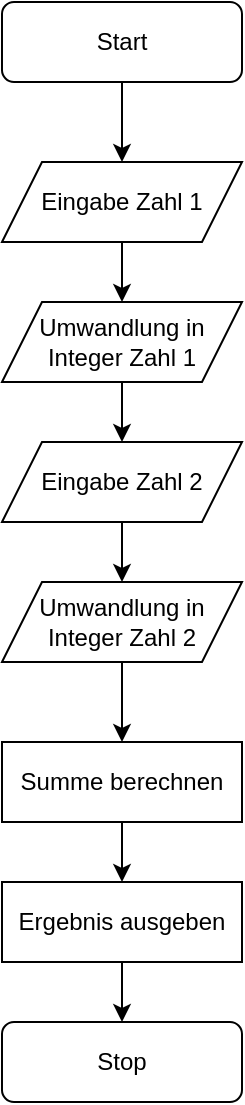 <mxfile>
    <diagram id="WAG9ouYDGRVQ99f4plz9" name="1. Iteration">
        <mxGraphModel dx="689" dy="808" grid="1" gridSize="10" guides="1" tooltips="1" connect="1" arrows="1" fold="1" page="1" pageScale="1" pageWidth="827" pageHeight="1169" math="0" shadow="0">
            <root>
                <mxCell id="0"/>
                <mxCell id="1" parent="0"/>
                <mxCell id="7" value="" style="edgeStyle=none;html=1;" parent="1" source="2" target="5" edge="1">
                    <mxGeometry relative="1" as="geometry"/>
                </mxCell>
                <mxCell id="2" value="Start" style="rounded=1;whiteSpace=wrap;html=1;" parent="1" vertex="1">
                    <mxGeometry x="160" y="520" width="120" height="40" as="geometry"/>
                </mxCell>
                <mxCell id="4" value="Stop" style="rounded=1;whiteSpace=wrap;html=1;" parent="1" vertex="1">
                    <mxGeometry x="160" y="1030" width="120" height="40" as="geometry"/>
                </mxCell>
                <mxCell id="5" value="Eingabe Zahl 1" style="shape=parallelogram;perimeter=parallelogramPerimeter;whiteSpace=wrap;html=1;fixedSize=1;" parent="1" vertex="1">
                    <mxGeometry x="160" y="600" width="120" height="40" as="geometry"/>
                </mxCell>
                <mxCell id="8" value="Eingabe Zahl 2" style="shape=parallelogram;perimeter=parallelogramPerimeter;whiteSpace=wrap;html=1;fixedSize=1;" parent="1" vertex="1">
                    <mxGeometry x="160" y="740" width="120" height="40" as="geometry"/>
                </mxCell>
                <mxCell id="16" value="" style="edgeStyle=none;html=1;" parent="1" source="12" target="14" edge="1">
                    <mxGeometry relative="1" as="geometry"/>
                </mxCell>
                <mxCell id="12" value="Summe berechnen" style="rounded=0;whiteSpace=wrap;html=1;" parent="1" vertex="1">
                    <mxGeometry x="160" y="890" width="120" height="40" as="geometry"/>
                </mxCell>
                <mxCell id="15" value="" style="edgeStyle=none;html=1;" parent="1" source="14" target="4" edge="1">
                    <mxGeometry relative="1" as="geometry"/>
                </mxCell>
                <mxCell id="14" value="Ergebnis ausgeben" style="rounded=0;whiteSpace=wrap;html=1;" parent="1" vertex="1">
                    <mxGeometry x="160" y="960" width="120" height="40" as="geometry"/>
                </mxCell>
                <mxCell id="23" value="Umwandlung in Integer Zahl 1" style="shape=parallelogram;perimeter=parallelogramPerimeter;whiteSpace=wrap;html=1;fixedSize=1;" vertex="1" parent="1">
                    <mxGeometry x="160" y="670" width="120" height="40" as="geometry"/>
                </mxCell>
                <mxCell id="24" value="Umwandlung in Integer Zahl 2" style="shape=parallelogram;perimeter=parallelogramPerimeter;whiteSpace=wrap;html=1;fixedSize=1;" vertex="1" parent="1">
                    <mxGeometry x="160" y="810" width="120" height="40" as="geometry"/>
                </mxCell>
                <mxCell id="25" value="" style="endArrow=classic;html=1;exitX=0.5;exitY=1;exitDx=0;exitDy=0;entryX=0.5;entryY=0;entryDx=0;entryDy=0;" edge="1" parent="1" source="5" target="23">
                    <mxGeometry width="50" height="50" relative="1" as="geometry">
                        <mxPoint x="330" y="730" as="sourcePoint"/>
                        <mxPoint x="380" y="680" as="targetPoint"/>
                    </mxGeometry>
                </mxCell>
                <mxCell id="27" value="" style="endArrow=classic;html=1;entryX=0.5;entryY=0;entryDx=0;entryDy=0;exitX=0.5;exitY=1;exitDx=0;exitDy=0;" edge="1" parent="1" source="23" target="8">
                    <mxGeometry width="50" height="50" relative="1" as="geometry">
                        <mxPoint x="440" y="710" as="sourcePoint"/>
                        <mxPoint x="240" y="690" as="targetPoint"/>
                    </mxGeometry>
                </mxCell>
                <mxCell id="28" value="" style="endArrow=classic;html=1;exitX=0.5;exitY=1;exitDx=0;exitDy=0;entryX=0.5;entryY=0;entryDx=0;entryDy=0;" edge="1" parent="1" source="8" target="24">
                    <mxGeometry width="50" height="50" relative="1" as="geometry">
                        <mxPoint x="250" y="670" as="sourcePoint"/>
                        <mxPoint x="250" y="700" as="targetPoint"/>
                    </mxGeometry>
                </mxCell>
                <mxCell id="29" value="" style="endArrow=classic;html=1;exitX=0.5;exitY=1;exitDx=0;exitDy=0;" edge="1" parent="1" source="24" target="12">
                    <mxGeometry width="50" height="50" relative="1" as="geometry">
                        <mxPoint x="260" y="680" as="sourcePoint"/>
                        <mxPoint x="260" y="710" as="targetPoint"/>
                    </mxGeometry>
                </mxCell>
            </root>
        </mxGraphModel>
    </diagram>
</mxfile>